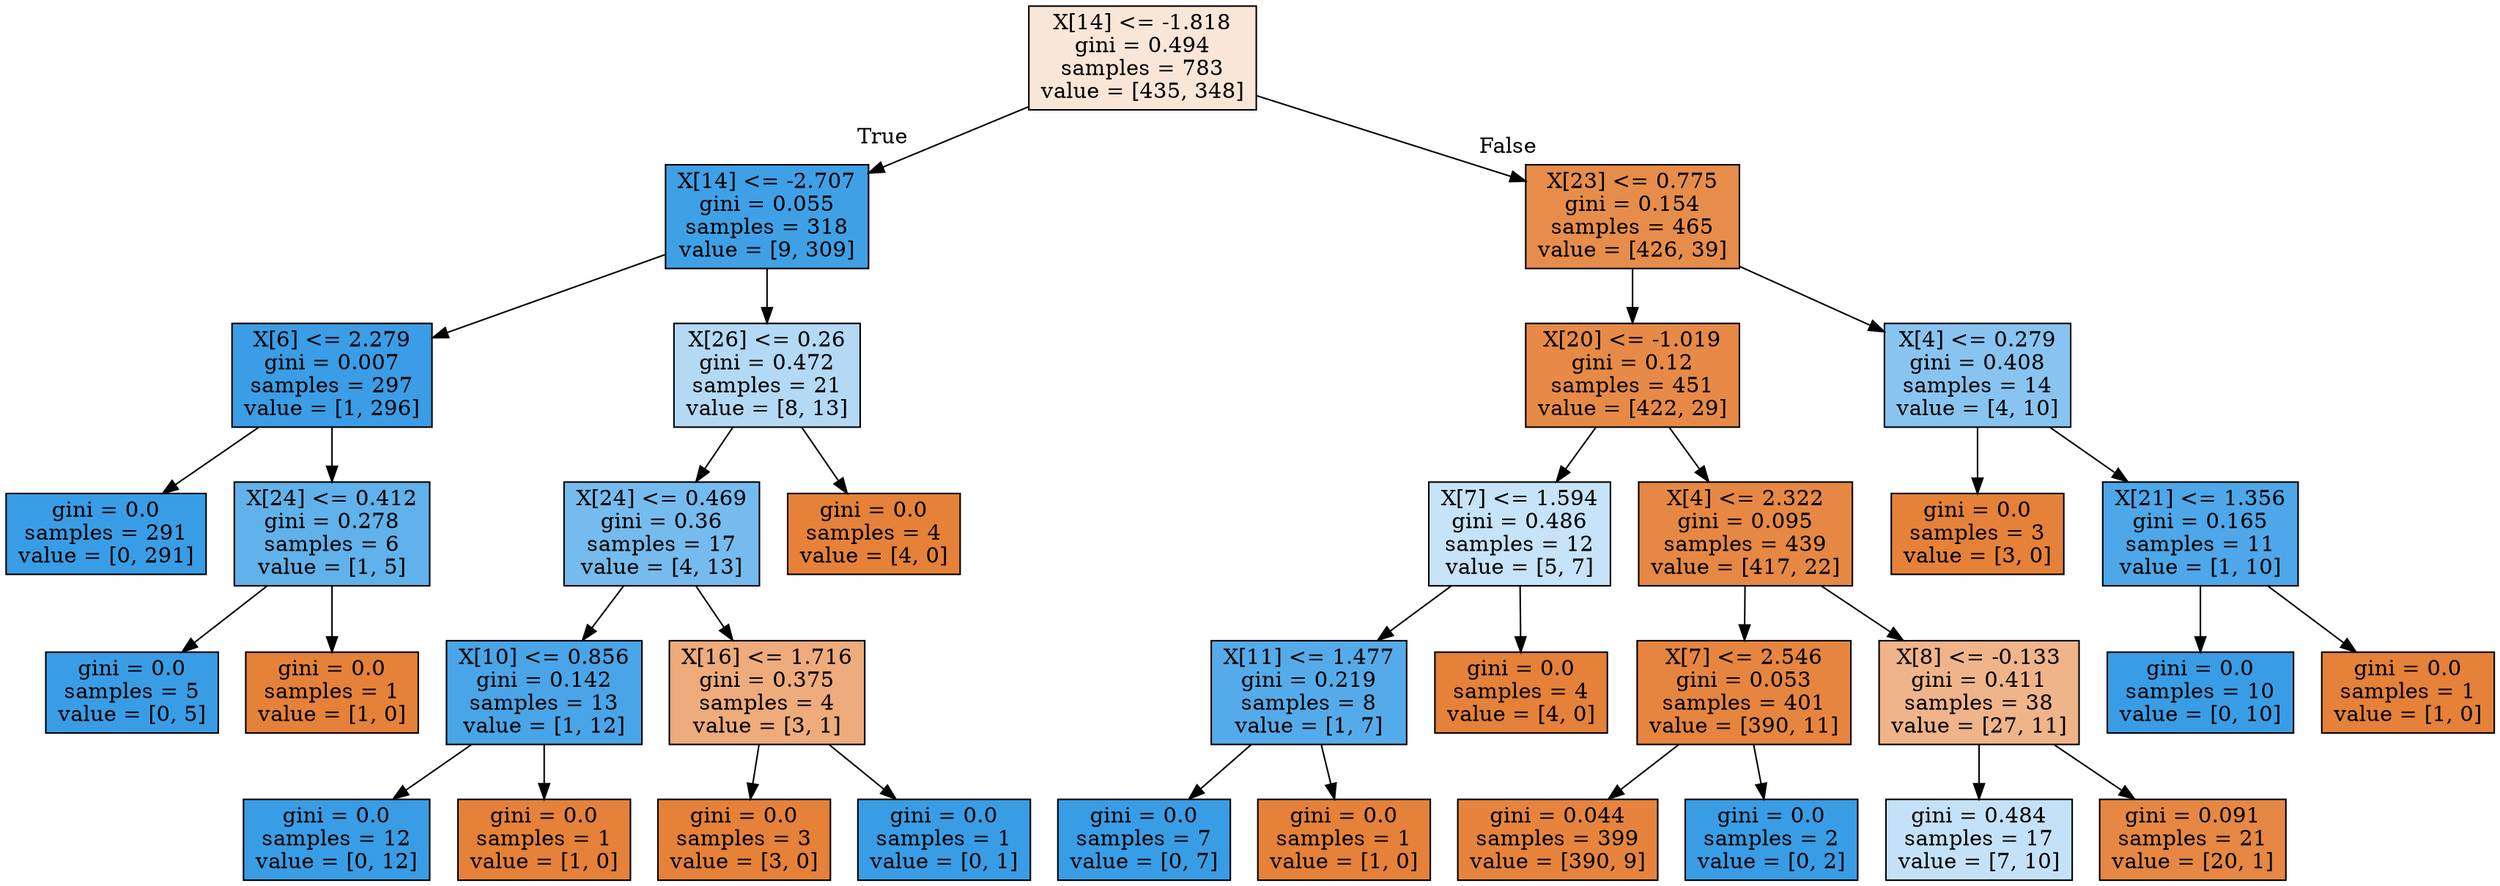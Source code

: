 digraph Tree {
node [shape=box, style="filled", color="black"] ;
0 [label="X[14] <= -1.818\ngini = 0.494\nsamples = 783\nvalue = [435, 348]", fillcolor="#fae6d7"] ;
1 [label="X[14] <= -2.707\ngini = 0.055\nsamples = 318\nvalue = [9, 309]", fillcolor="#3fa0e6"] ;
0 -> 1 [labeldistance=2.5, labelangle=45, headlabel="True"] ;
2 [label="X[6] <= 2.279\ngini = 0.007\nsamples = 297\nvalue = [1, 296]", fillcolor="#3a9de5"] ;
1 -> 2 ;
3 [label="gini = 0.0\nsamples = 291\nvalue = [0, 291]", fillcolor="#399de5"] ;
2 -> 3 ;
4 [label="X[24] <= 0.412\ngini = 0.278\nsamples = 6\nvalue = [1, 5]", fillcolor="#61b1ea"] ;
2 -> 4 ;
5 [label="gini = 0.0\nsamples = 5\nvalue = [0, 5]", fillcolor="#399de5"] ;
4 -> 5 ;
6 [label="gini = 0.0\nsamples = 1\nvalue = [1, 0]", fillcolor="#e58139"] ;
4 -> 6 ;
7 [label="X[26] <= 0.26\ngini = 0.472\nsamples = 21\nvalue = [8, 13]", fillcolor="#b3d9f5"] ;
1 -> 7 ;
8 [label="X[24] <= 0.469\ngini = 0.36\nsamples = 17\nvalue = [4, 13]", fillcolor="#76bbed"] ;
7 -> 8 ;
9 [label="X[10] <= 0.856\ngini = 0.142\nsamples = 13\nvalue = [1, 12]", fillcolor="#49a5e7"] ;
8 -> 9 ;
10 [label="gini = 0.0\nsamples = 12\nvalue = [0, 12]", fillcolor="#399de5"] ;
9 -> 10 ;
11 [label="gini = 0.0\nsamples = 1\nvalue = [1, 0]", fillcolor="#e58139"] ;
9 -> 11 ;
12 [label="X[16] <= 1.716\ngini = 0.375\nsamples = 4\nvalue = [3, 1]", fillcolor="#eeab7b"] ;
8 -> 12 ;
13 [label="gini = 0.0\nsamples = 3\nvalue = [3, 0]", fillcolor="#e58139"] ;
12 -> 13 ;
14 [label="gini = 0.0\nsamples = 1\nvalue = [0, 1]", fillcolor="#399de5"] ;
12 -> 14 ;
15 [label="gini = 0.0\nsamples = 4\nvalue = [4, 0]", fillcolor="#e58139"] ;
7 -> 15 ;
16 [label="X[23] <= 0.775\ngini = 0.154\nsamples = 465\nvalue = [426, 39]", fillcolor="#e78d4b"] ;
0 -> 16 [labeldistance=2.5, labelangle=-45, headlabel="False"] ;
17 [label="X[20] <= -1.019\ngini = 0.12\nsamples = 451\nvalue = [422, 29]", fillcolor="#e78a47"] ;
16 -> 17 ;
18 [label="X[7] <= 1.594\ngini = 0.486\nsamples = 12\nvalue = [5, 7]", fillcolor="#c6e3f8"] ;
17 -> 18 ;
19 [label="X[11] <= 1.477\ngini = 0.219\nsamples = 8\nvalue = [1, 7]", fillcolor="#55abe9"] ;
18 -> 19 ;
20 [label="gini = 0.0\nsamples = 7\nvalue = [0, 7]", fillcolor="#399de5"] ;
19 -> 20 ;
21 [label="gini = 0.0\nsamples = 1\nvalue = [1, 0]", fillcolor="#e58139"] ;
19 -> 21 ;
22 [label="gini = 0.0\nsamples = 4\nvalue = [4, 0]", fillcolor="#e58139"] ;
18 -> 22 ;
23 [label="X[4] <= 2.322\ngini = 0.095\nsamples = 439\nvalue = [417, 22]", fillcolor="#e68843"] ;
17 -> 23 ;
24 [label="X[7] <= 2.546\ngini = 0.053\nsamples = 401\nvalue = [390, 11]", fillcolor="#e6853f"] ;
23 -> 24 ;
25 [label="gini = 0.044\nsamples = 399\nvalue = [390, 9]", fillcolor="#e6843e"] ;
24 -> 25 ;
26 [label="gini = 0.0\nsamples = 2\nvalue = [0, 2]", fillcolor="#399de5"] ;
24 -> 26 ;
27 [label="X[8] <= -0.133\ngini = 0.411\nsamples = 38\nvalue = [27, 11]", fillcolor="#f0b48a"] ;
23 -> 27 ;
28 [label="gini = 0.484\nsamples = 17\nvalue = [7, 10]", fillcolor="#c4e2f7"] ;
27 -> 28 ;
29 [label="gini = 0.091\nsamples = 21\nvalue = [20, 1]", fillcolor="#e68743"] ;
27 -> 29 ;
30 [label="X[4] <= 0.279\ngini = 0.408\nsamples = 14\nvalue = [4, 10]", fillcolor="#88c4ef"] ;
16 -> 30 ;
31 [label="gini = 0.0\nsamples = 3\nvalue = [3, 0]", fillcolor="#e58139"] ;
30 -> 31 ;
32 [label="X[21] <= 1.356\ngini = 0.165\nsamples = 11\nvalue = [1, 10]", fillcolor="#4da7e8"] ;
30 -> 32 ;
33 [label="gini = 0.0\nsamples = 10\nvalue = [0, 10]", fillcolor="#399de5"] ;
32 -> 33 ;
34 [label="gini = 0.0\nsamples = 1\nvalue = [1, 0]", fillcolor="#e58139"] ;
32 -> 34 ;
}